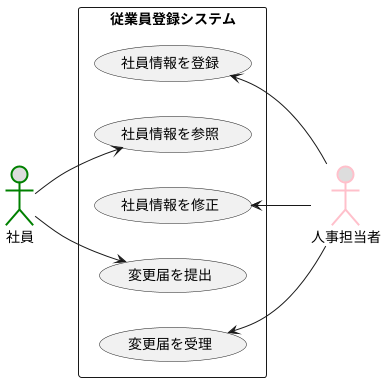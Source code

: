 @startuml 従業員登録システム
left to right direction
actor 社員#DDDDDD;line:Green;line.bold;
actor 人事担当者#DDDDDD;line:Pink;line.bold;
rectangle 従業員登録システム {
    usecase 社員情報を登録
    usecase 社員情報を参照
    usecase 社員情報を修正
    usecase 変更届を提出
    usecase 変更届を受理

}
社員情報を登録 <-- 人事担当者
社員 --> 変更届を提出
社員 --> 社員情報を参照
変更届を受理 <-- 人事担当者
社員情報を修正 <-- 人事担当者
@enduml